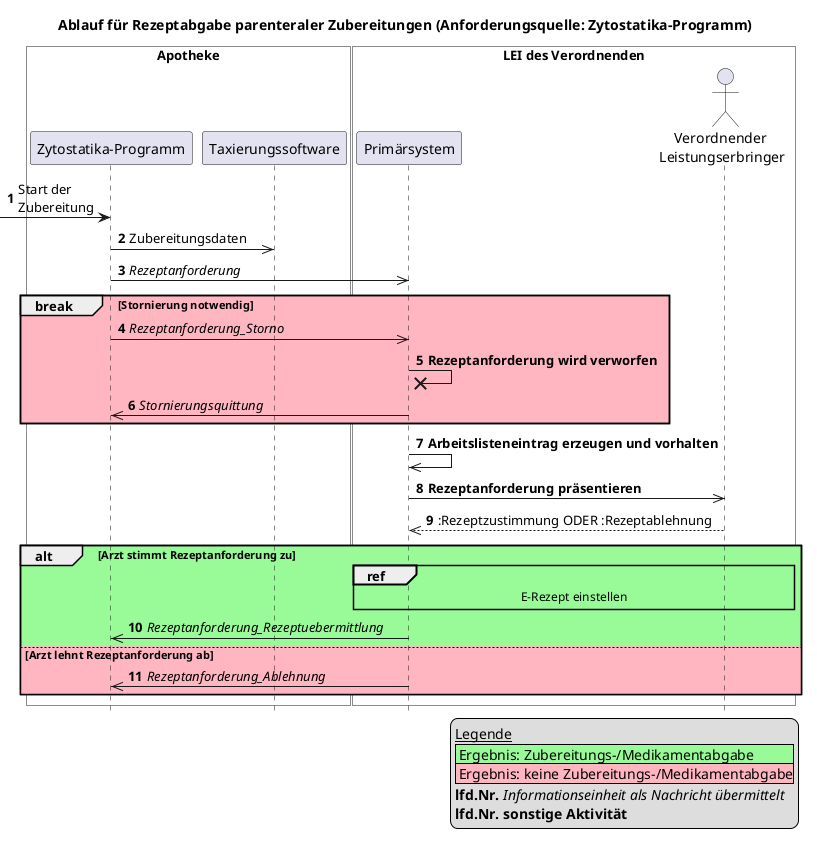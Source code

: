 @startuml name = "Rezeptanforderung-Zytostatika Programm"


skinparam maxMessageSize 300

title Ablauf für Rezeptabgabe parenteraler Zubereitungen (Anforderungsquelle: Zytostatika-Programm)
hide footbox
autonumber

box "Apotheke" #White
    participant "Zytostatika-Programm" as Zytoprogramm
    participant "Taxierungssoftware" as Taxierungssoftware
end box

box "LEI des Verordnenden" #White
    participant "Primärsystem" as PS
    actor "Verordnender \nLeistungserbringer" as Arzt
end box

legend bottom right
    __Legende__
    |<#PaleGreen> Ergebnis: Zubereitungs-/Medikamentabgabe|
    |<#LightPink> Ergebnis: keine Zubereitungs-/Medikamentabgabe|
    **lfd.Nr.** //Informationseinheit als Nachricht übermittelt//
    **lfd.Nr.** **sonstige Aktivität**
endlegend

?-> Zytoprogramm: Start der \nZubereitung

Zytoprogramm ->> Taxierungssoftware: Zubereitungsdaten

Zytoprogramm ->> PS: //Rezeptanforderung//

break #LightPink Stornierung notwendig
    Zytoprogramm ->> PS: //Rezeptanforderung_Storno//
    PS ->x PS: **Rezeptanforderung wird verworfen**
    PS ->> Zytoprogramm: //Stornierungsquittung//
end

PS ->> PS: **Arbeitslisteneintrag erzeugen und vorhalten**

PS ->> Arzt: **Rezeptanforderung präsentieren**
return :Rezeptzustimmung ODER :Rezeptablehnung

alt #PaleGreen Arzt stimmt Rezeptanforderung zu
    ref over Arzt, PS #lightyellow
        E-Rezept einstellen
    end ref
    PS ->> Zytoprogramm: //Rezeptanforderung_Rezeptuebermittlung//
else #LightPink Arzt lehnt Rezeptanforderung ab
    PS ->> Zytoprogramm: //Rezeptanforderung_Ablehnung//
end

@enduml